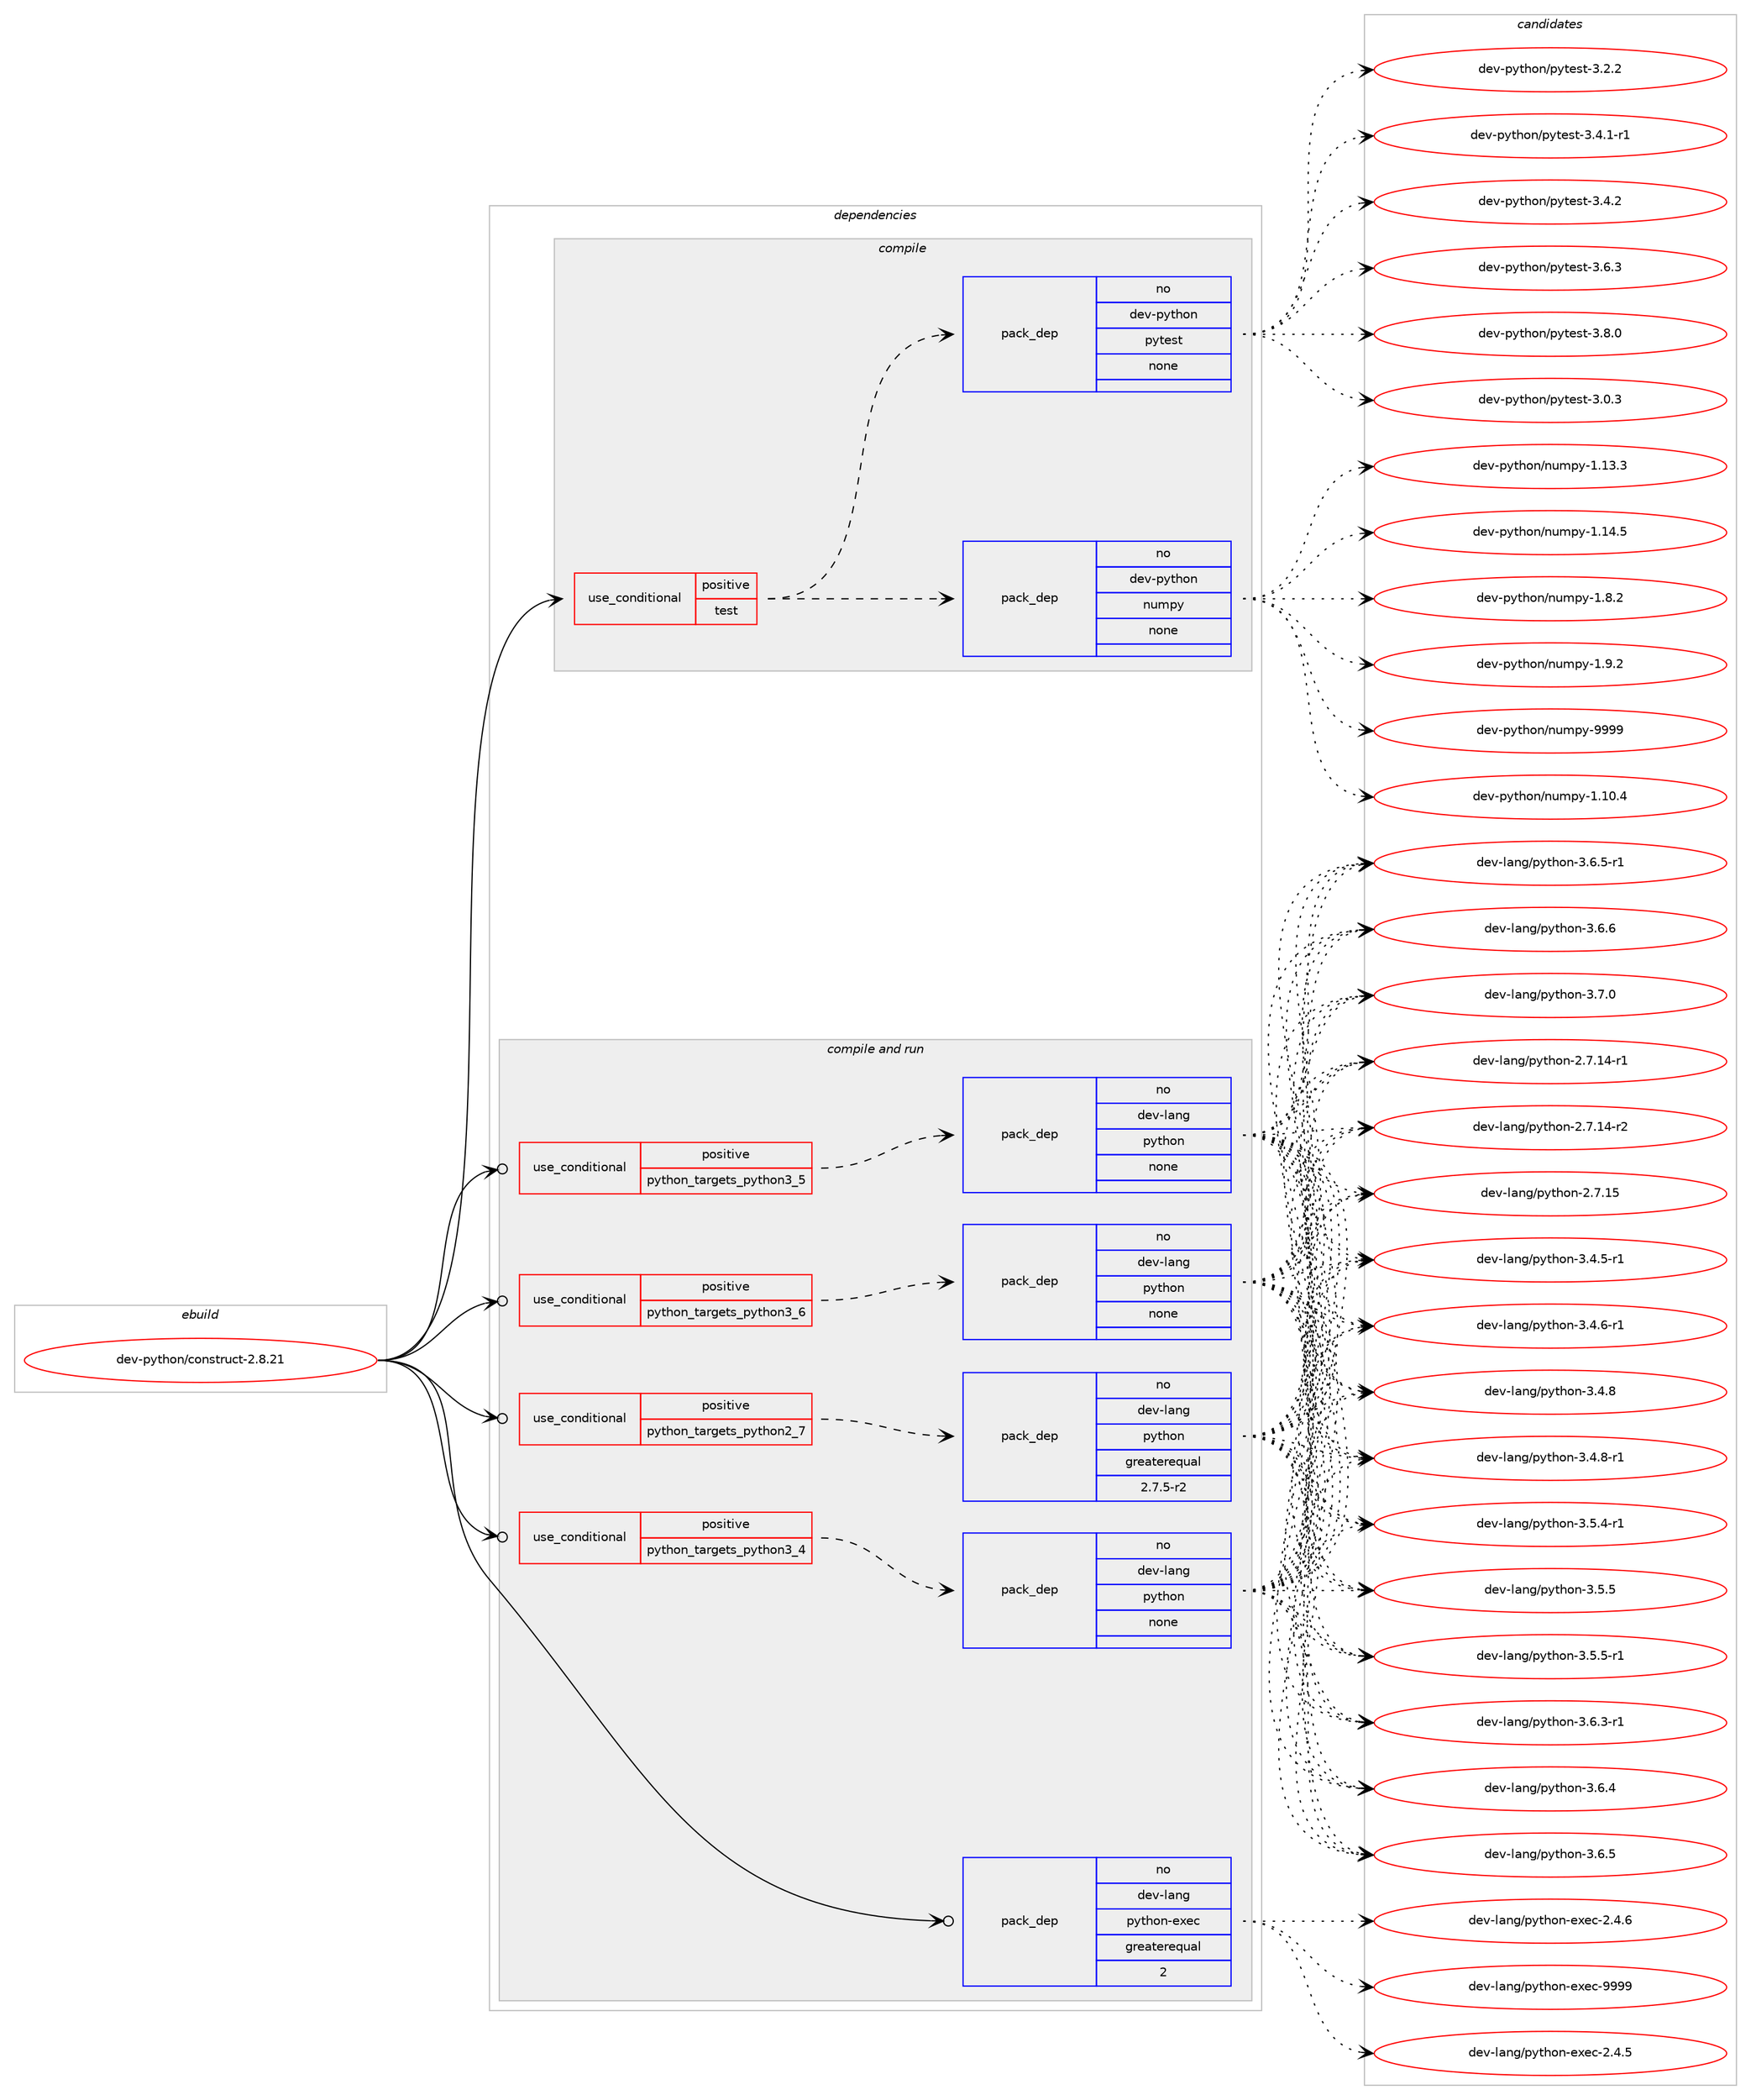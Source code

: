 digraph prolog {

# *************
# Graph options
# *************

newrank=true;
concentrate=true;
compound=true;
graph [rankdir=LR,fontname=Helvetica,fontsize=10,ranksep=1.5];#, ranksep=2.5, nodesep=0.2];
edge  [arrowhead=vee];
node  [fontname=Helvetica,fontsize=10];

# **********
# The ebuild
# **********

subgraph cluster_leftcol {
color=gray;
rank=same;
label=<<i>ebuild</i>>;
id [label="dev-python/construct-2.8.21", color=red, width=4, href="../dev-python/construct-2.8.21.svg"];
}

# ****************
# The dependencies
# ****************

subgraph cluster_midcol {
color=gray;
label=<<i>dependencies</i>>;
subgraph cluster_compile {
fillcolor="#eeeeee";
style=filled;
label=<<i>compile</i>>;
subgraph cond1608 {
dependency5607 [label=<<TABLE BORDER="0" CELLBORDER="1" CELLSPACING="0" CELLPADDING="4"><TR><TD ROWSPAN="3" CELLPADDING="10">use_conditional</TD></TR><TR><TD>positive</TD></TR><TR><TD>test</TD></TR></TABLE>>, shape=none, color=red];
subgraph pack3869 {
dependency5608 [label=<<TABLE BORDER="0" CELLBORDER="1" CELLSPACING="0" CELLPADDING="4" WIDTH="220"><TR><TD ROWSPAN="6" CELLPADDING="30">pack_dep</TD></TR><TR><TD WIDTH="110">no</TD></TR><TR><TD>dev-python</TD></TR><TR><TD>numpy</TD></TR><TR><TD>none</TD></TR><TR><TD></TD></TR></TABLE>>, shape=none, color=blue];
}
dependency5607:e -> dependency5608:w [weight=20,style="dashed",arrowhead="vee"];
subgraph pack3870 {
dependency5609 [label=<<TABLE BORDER="0" CELLBORDER="1" CELLSPACING="0" CELLPADDING="4" WIDTH="220"><TR><TD ROWSPAN="6" CELLPADDING="30">pack_dep</TD></TR><TR><TD WIDTH="110">no</TD></TR><TR><TD>dev-python</TD></TR><TR><TD>pytest</TD></TR><TR><TD>none</TD></TR><TR><TD></TD></TR></TABLE>>, shape=none, color=blue];
}
dependency5607:e -> dependency5609:w [weight=20,style="dashed",arrowhead="vee"];
}
id:e -> dependency5607:w [weight=20,style="solid",arrowhead="vee"];
}
subgraph cluster_compileandrun {
fillcolor="#eeeeee";
style=filled;
label=<<i>compile and run</i>>;
subgraph cond1609 {
dependency5610 [label=<<TABLE BORDER="0" CELLBORDER="1" CELLSPACING="0" CELLPADDING="4"><TR><TD ROWSPAN="3" CELLPADDING="10">use_conditional</TD></TR><TR><TD>positive</TD></TR><TR><TD>python_targets_python2_7</TD></TR></TABLE>>, shape=none, color=red];
subgraph pack3871 {
dependency5611 [label=<<TABLE BORDER="0" CELLBORDER="1" CELLSPACING="0" CELLPADDING="4" WIDTH="220"><TR><TD ROWSPAN="6" CELLPADDING="30">pack_dep</TD></TR><TR><TD WIDTH="110">no</TD></TR><TR><TD>dev-lang</TD></TR><TR><TD>python</TD></TR><TR><TD>greaterequal</TD></TR><TR><TD>2.7.5-r2</TD></TR></TABLE>>, shape=none, color=blue];
}
dependency5610:e -> dependency5611:w [weight=20,style="dashed",arrowhead="vee"];
}
id:e -> dependency5610:w [weight=20,style="solid",arrowhead="odotvee"];
subgraph cond1610 {
dependency5612 [label=<<TABLE BORDER="0" CELLBORDER="1" CELLSPACING="0" CELLPADDING="4"><TR><TD ROWSPAN="3" CELLPADDING="10">use_conditional</TD></TR><TR><TD>positive</TD></TR><TR><TD>python_targets_python3_4</TD></TR></TABLE>>, shape=none, color=red];
subgraph pack3872 {
dependency5613 [label=<<TABLE BORDER="0" CELLBORDER="1" CELLSPACING="0" CELLPADDING="4" WIDTH="220"><TR><TD ROWSPAN="6" CELLPADDING="30">pack_dep</TD></TR><TR><TD WIDTH="110">no</TD></TR><TR><TD>dev-lang</TD></TR><TR><TD>python</TD></TR><TR><TD>none</TD></TR><TR><TD></TD></TR></TABLE>>, shape=none, color=blue];
}
dependency5612:e -> dependency5613:w [weight=20,style="dashed",arrowhead="vee"];
}
id:e -> dependency5612:w [weight=20,style="solid",arrowhead="odotvee"];
subgraph cond1611 {
dependency5614 [label=<<TABLE BORDER="0" CELLBORDER="1" CELLSPACING="0" CELLPADDING="4"><TR><TD ROWSPAN="3" CELLPADDING="10">use_conditional</TD></TR><TR><TD>positive</TD></TR><TR><TD>python_targets_python3_5</TD></TR></TABLE>>, shape=none, color=red];
subgraph pack3873 {
dependency5615 [label=<<TABLE BORDER="0" CELLBORDER="1" CELLSPACING="0" CELLPADDING="4" WIDTH="220"><TR><TD ROWSPAN="6" CELLPADDING="30">pack_dep</TD></TR><TR><TD WIDTH="110">no</TD></TR><TR><TD>dev-lang</TD></TR><TR><TD>python</TD></TR><TR><TD>none</TD></TR><TR><TD></TD></TR></TABLE>>, shape=none, color=blue];
}
dependency5614:e -> dependency5615:w [weight=20,style="dashed",arrowhead="vee"];
}
id:e -> dependency5614:w [weight=20,style="solid",arrowhead="odotvee"];
subgraph cond1612 {
dependency5616 [label=<<TABLE BORDER="0" CELLBORDER="1" CELLSPACING="0" CELLPADDING="4"><TR><TD ROWSPAN="3" CELLPADDING="10">use_conditional</TD></TR><TR><TD>positive</TD></TR><TR><TD>python_targets_python3_6</TD></TR></TABLE>>, shape=none, color=red];
subgraph pack3874 {
dependency5617 [label=<<TABLE BORDER="0" CELLBORDER="1" CELLSPACING="0" CELLPADDING="4" WIDTH="220"><TR><TD ROWSPAN="6" CELLPADDING="30">pack_dep</TD></TR><TR><TD WIDTH="110">no</TD></TR><TR><TD>dev-lang</TD></TR><TR><TD>python</TD></TR><TR><TD>none</TD></TR><TR><TD></TD></TR></TABLE>>, shape=none, color=blue];
}
dependency5616:e -> dependency5617:w [weight=20,style="dashed",arrowhead="vee"];
}
id:e -> dependency5616:w [weight=20,style="solid",arrowhead="odotvee"];
subgraph pack3875 {
dependency5618 [label=<<TABLE BORDER="0" CELLBORDER="1" CELLSPACING="0" CELLPADDING="4" WIDTH="220"><TR><TD ROWSPAN="6" CELLPADDING="30">pack_dep</TD></TR><TR><TD WIDTH="110">no</TD></TR><TR><TD>dev-lang</TD></TR><TR><TD>python-exec</TD></TR><TR><TD>greaterequal</TD></TR><TR><TD>2</TD></TR></TABLE>>, shape=none, color=blue];
}
id:e -> dependency5618:w [weight=20,style="solid",arrowhead="odotvee"];
}
subgraph cluster_run {
fillcolor="#eeeeee";
style=filled;
label=<<i>run</i>>;
}
}

# **************
# The candidates
# **************

subgraph cluster_choices {
rank=same;
color=gray;
label=<<i>candidates</i>>;

subgraph choice3869 {
color=black;
nodesep=1;
choice100101118451121211161041111104711011710911212145494649484652 [label="dev-python/numpy-1.10.4", color=red, width=4,href="../dev-python/numpy-1.10.4.svg"];
choice100101118451121211161041111104711011710911212145494649514651 [label="dev-python/numpy-1.13.3", color=red, width=4,href="../dev-python/numpy-1.13.3.svg"];
choice100101118451121211161041111104711011710911212145494649524653 [label="dev-python/numpy-1.14.5", color=red, width=4,href="../dev-python/numpy-1.14.5.svg"];
choice1001011184511212111610411111047110117109112121454946564650 [label="dev-python/numpy-1.8.2", color=red, width=4,href="../dev-python/numpy-1.8.2.svg"];
choice1001011184511212111610411111047110117109112121454946574650 [label="dev-python/numpy-1.9.2", color=red, width=4,href="../dev-python/numpy-1.9.2.svg"];
choice10010111845112121116104111110471101171091121214557575757 [label="dev-python/numpy-9999", color=red, width=4,href="../dev-python/numpy-9999.svg"];
dependency5608:e -> choice100101118451121211161041111104711011710911212145494649484652:w [style=dotted,weight="100"];
dependency5608:e -> choice100101118451121211161041111104711011710911212145494649514651:w [style=dotted,weight="100"];
dependency5608:e -> choice100101118451121211161041111104711011710911212145494649524653:w [style=dotted,weight="100"];
dependency5608:e -> choice1001011184511212111610411111047110117109112121454946564650:w [style=dotted,weight="100"];
dependency5608:e -> choice1001011184511212111610411111047110117109112121454946574650:w [style=dotted,weight="100"];
dependency5608:e -> choice10010111845112121116104111110471101171091121214557575757:w [style=dotted,weight="100"];
}
subgraph choice3870 {
color=black;
nodesep=1;
choice1001011184511212111610411111047112121116101115116455146484651 [label="dev-python/pytest-3.0.3", color=red, width=4,href="../dev-python/pytest-3.0.3.svg"];
choice1001011184511212111610411111047112121116101115116455146504650 [label="dev-python/pytest-3.2.2", color=red, width=4,href="../dev-python/pytest-3.2.2.svg"];
choice10010111845112121116104111110471121211161011151164551465246494511449 [label="dev-python/pytest-3.4.1-r1", color=red, width=4,href="../dev-python/pytest-3.4.1-r1.svg"];
choice1001011184511212111610411111047112121116101115116455146524650 [label="dev-python/pytest-3.4.2", color=red, width=4,href="../dev-python/pytest-3.4.2.svg"];
choice1001011184511212111610411111047112121116101115116455146544651 [label="dev-python/pytest-3.6.3", color=red, width=4,href="../dev-python/pytest-3.6.3.svg"];
choice1001011184511212111610411111047112121116101115116455146564648 [label="dev-python/pytest-3.8.0", color=red, width=4,href="../dev-python/pytest-3.8.0.svg"];
dependency5609:e -> choice1001011184511212111610411111047112121116101115116455146484651:w [style=dotted,weight="100"];
dependency5609:e -> choice1001011184511212111610411111047112121116101115116455146504650:w [style=dotted,weight="100"];
dependency5609:e -> choice10010111845112121116104111110471121211161011151164551465246494511449:w [style=dotted,weight="100"];
dependency5609:e -> choice1001011184511212111610411111047112121116101115116455146524650:w [style=dotted,weight="100"];
dependency5609:e -> choice1001011184511212111610411111047112121116101115116455146544651:w [style=dotted,weight="100"];
dependency5609:e -> choice1001011184511212111610411111047112121116101115116455146564648:w [style=dotted,weight="100"];
}
subgraph choice3871 {
color=black;
nodesep=1;
choice100101118451089711010347112121116104111110455046554649524511449 [label="dev-lang/python-2.7.14-r1", color=red, width=4,href="../dev-lang/python-2.7.14-r1.svg"];
choice100101118451089711010347112121116104111110455046554649524511450 [label="dev-lang/python-2.7.14-r2", color=red, width=4,href="../dev-lang/python-2.7.14-r2.svg"];
choice10010111845108971101034711212111610411111045504655464953 [label="dev-lang/python-2.7.15", color=red, width=4,href="../dev-lang/python-2.7.15.svg"];
choice1001011184510897110103471121211161041111104551465246534511449 [label="dev-lang/python-3.4.5-r1", color=red, width=4,href="../dev-lang/python-3.4.5-r1.svg"];
choice1001011184510897110103471121211161041111104551465246544511449 [label="dev-lang/python-3.4.6-r1", color=red, width=4,href="../dev-lang/python-3.4.6-r1.svg"];
choice100101118451089711010347112121116104111110455146524656 [label="dev-lang/python-3.4.8", color=red, width=4,href="../dev-lang/python-3.4.8.svg"];
choice1001011184510897110103471121211161041111104551465246564511449 [label="dev-lang/python-3.4.8-r1", color=red, width=4,href="../dev-lang/python-3.4.8-r1.svg"];
choice1001011184510897110103471121211161041111104551465346524511449 [label="dev-lang/python-3.5.4-r1", color=red, width=4,href="../dev-lang/python-3.5.4-r1.svg"];
choice100101118451089711010347112121116104111110455146534653 [label="dev-lang/python-3.5.5", color=red, width=4,href="../dev-lang/python-3.5.5.svg"];
choice1001011184510897110103471121211161041111104551465346534511449 [label="dev-lang/python-3.5.5-r1", color=red, width=4,href="../dev-lang/python-3.5.5-r1.svg"];
choice1001011184510897110103471121211161041111104551465446514511449 [label="dev-lang/python-3.6.3-r1", color=red, width=4,href="../dev-lang/python-3.6.3-r1.svg"];
choice100101118451089711010347112121116104111110455146544652 [label="dev-lang/python-3.6.4", color=red, width=4,href="../dev-lang/python-3.6.4.svg"];
choice100101118451089711010347112121116104111110455146544653 [label="dev-lang/python-3.6.5", color=red, width=4,href="../dev-lang/python-3.6.5.svg"];
choice1001011184510897110103471121211161041111104551465446534511449 [label="dev-lang/python-3.6.5-r1", color=red, width=4,href="../dev-lang/python-3.6.5-r1.svg"];
choice100101118451089711010347112121116104111110455146544654 [label="dev-lang/python-3.6.6", color=red, width=4,href="../dev-lang/python-3.6.6.svg"];
choice100101118451089711010347112121116104111110455146554648 [label="dev-lang/python-3.7.0", color=red, width=4,href="../dev-lang/python-3.7.0.svg"];
dependency5611:e -> choice100101118451089711010347112121116104111110455046554649524511449:w [style=dotted,weight="100"];
dependency5611:e -> choice100101118451089711010347112121116104111110455046554649524511450:w [style=dotted,weight="100"];
dependency5611:e -> choice10010111845108971101034711212111610411111045504655464953:w [style=dotted,weight="100"];
dependency5611:e -> choice1001011184510897110103471121211161041111104551465246534511449:w [style=dotted,weight="100"];
dependency5611:e -> choice1001011184510897110103471121211161041111104551465246544511449:w [style=dotted,weight="100"];
dependency5611:e -> choice100101118451089711010347112121116104111110455146524656:w [style=dotted,weight="100"];
dependency5611:e -> choice1001011184510897110103471121211161041111104551465246564511449:w [style=dotted,weight="100"];
dependency5611:e -> choice1001011184510897110103471121211161041111104551465346524511449:w [style=dotted,weight="100"];
dependency5611:e -> choice100101118451089711010347112121116104111110455146534653:w [style=dotted,weight="100"];
dependency5611:e -> choice1001011184510897110103471121211161041111104551465346534511449:w [style=dotted,weight="100"];
dependency5611:e -> choice1001011184510897110103471121211161041111104551465446514511449:w [style=dotted,weight="100"];
dependency5611:e -> choice100101118451089711010347112121116104111110455146544652:w [style=dotted,weight="100"];
dependency5611:e -> choice100101118451089711010347112121116104111110455146544653:w [style=dotted,weight="100"];
dependency5611:e -> choice1001011184510897110103471121211161041111104551465446534511449:w [style=dotted,weight="100"];
dependency5611:e -> choice100101118451089711010347112121116104111110455146544654:w [style=dotted,weight="100"];
dependency5611:e -> choice100101118451089711010347112121116104111110455146554648:w [style=dotted,weight="100"];
}
subgraph choice3872 {
color=black;
nodesep=1;
choice100101118451089711010347112121116104111110455046554649524511449 [label="dev-lang/python-2.7.14-r1", color=red, width=4,href="../dev-lang/python-2.7.14-r1.svg"];
choice100101118451089711010347112121116104111110455046554649524511450 [label="dev-lang/python-2.7.14-r2", color=red, width=4,href="../dev-lang/python-2.7.14-r2.svg"];
choice10010111845108971101034711212111610411111045504655464953 [label="dev-lang/python-2.7.15", color=red, width=4,href="../dev-lang/python-2.7.15.svg"];
choice1001011184510897110103471121211161041111104551465246534511449 [label="dev-lang/python-3.4.5-r1", color=red, width=4,href="../dev-lang/python-3.4.5-r1.svg"];
choice1001011184510897110103471121211161041111104551465246544511449 [label="dev-lang/python-3.4.6-r1", color=red, width=4,href="../dev-lang/python-3.4.6-r1.svg"];
choice100101118451089711010347112121116104111110455146524656 [label="dev-lang/python-3.4.8", color=red, width=4,href="../dev-lang/python-3.4.8.svg"];
choice1001011184510897110103471121211161041111104551465246564511449 [label="dev-lang/python-3.4.8-r1", color=red, width=4,href="../dev-lang/python-3.4.8-r1.svg"];
choice1001011184510897110103471121211161041111104551465346524511449 [label="dev-lang/python-3.5.4-r1", color=red, width=4,href="../dev-lang/python-3.5.4-r1.svg"];
choice100101118451089711010347112121116104111110455146534653 [label="dev-lang/python-3.5.5", color=red, width=4,href="../dev-lang/python-3.5.5.svg"];
choice1001011184510897110103471121211161041111104551465346534511449 [label="dev-lang/python-3.5.5-r1", color=red, width=4,href="../dev-lang/python-3.5.5-r1.svg"];
choice1001011184510897110103471121211161041111104551465446514511449 [label="dev-lang/python-3.6.3-r1", color=red, width=4,href="../dev-lang/python-3.6.3-r1.svg"];
choice100101118451089711010347112121116104111110455146544652 [label="dev-lang/python-3.6.4", color=red, width=4,href="../dev-lang/python-3.6.4.svg"];
choice100101118451089711010347112121116104111110455146544653 [label="dev-lang/python-3.6.5", color=red, width=4,href="../dev-lang/python-3.6.5.svg"];
choice1001011184510897110103471121211161041111104551465446534511449 [label="dev-lang/python-3.6.5-r1", color=red, width=4,href="../dev-lang/python-3.6.5-r1.svg"];
choice100101118451089711010347112121116104111110455146544654 [label="dev-lang/python-3.6.6", color=red, width=4,href="../dev-lang/python-3.6.6.svg"];
choice100101118451089711010347112121116104111110455146554648 [label="dev-lang/python-3.7.0", color=red, width=4,href="../dev-lang/python-3.7.0.svg"];
dependency5613:e -> choice100101118451089711010347112121116104111110455046554649524511449:w [style=dotted,weight="100"];
dependency5613:e -> choice100101118451089711010347112121116104111110455046554649524511450:w [style=dotted,weight="100"];
dependency5613:e -> choice10010111845108971101034711212111610411111045504655464953:w [style=dotted,weight="100"];
dependency5613:e -> choice1001011184510897110103471121211161041111104551465246534511449:w [style=dotted,weight="100"];
dependency5613:e -> choice1001011184510897110103471121211161041111104551465246544511449:w [style=dotted,weight="100"];
dependency5613:e -> choice100101118451089711010347112121116104111110455146524656:w [style=dotted,weight="100"];
dependency5613:e -> choice1001011184510897110103471121211161041111104551465246564511449:w [style=dotted,weight="100"];
dependency5613:e -> choice1001011184510897110103471121211161041111104551465346524511449:w [style=dotted,weight="100"];
dependency5613:e -> choice100101118451089711010347112121116104111110455146534653:w [style=dotted,weight="100"];
dependency5613:e -> choice1001011184510897110103471121211161041111104551465346534511449:w [style=dotted,weight="100"];
dependency5613:e -> choice1001011184510897110103471121211161041111104551465446514511449:w [style=dotted,weight="100"];
dependency5613:e -> choice100101118451089711010347112121116104111110455146544652:w [style=dotted,weight="100"];
dependency5613:e -> choice100101118451089711010347112121116104111110455146544653:w [style=dotted,weight="100"];
dependency5613:e -> choice1001011184510897110103471121211161041111104551465446534511449:w [style=dotted,weight="100"];
dependency5613:e -> choice100101118451089711010347112121116104111110455146544654:w [style=dotted,weight="100"];
dependency5613:e -> choice100101118451089711010347112121116104111110455146554648:w [style=dotted,weight="100"];
}
subgraph choice3873 {
color=black;
nodesep=1;
choice100101118451089711010347112121116104111110455046554649524511449 [label="dev-lang/python-2.7.14-r1", color=red, width=4,href="../dev-lang/python-2.7.14-r1.svg"];
choice100101118451089711010347112121116104111110455046554649524511450 [label="dev-lang/python-2.7.14-r2", color=red, width=4,href="../dev-lang/python-2.7.14-r2.svg"];
choice10010111845108971101034711212111610411111045504655464953 [label="dev-lang/python-2.7.15", color=red, width=4,href="../dev-lang/python-2.7.15.svg"];
choice1001011184510897110103471121211161041111104551465246534511449 [label="dev-lang/python-3.4.5-r1", color=red, width=4,href="../dev-lang/python-3.4.5-r1.svg"];
choice1001011184510897110103471121211161041111104551465246544511449 [label="dev-lang/python-3.4.6-r1", color=red, width=4,href="../dev-lang/python-3.4.6-r1.svg"];
choice100101118451089711010347112121116104111110455146524656 [label="dev-lang/python-3.4.8", color=red, width=4,href="../dev-lang/python-3.4.8.svg"];
choice1001011184510897110103471121211161041111104551465246564511449 [label="dev-lang/python-3.4.8-r1", color=red, width=4,href="../dev-lang/python-3.4.8-r1.svg"];
choice1001011184510897110103471121211161041111104551465346524511449 [label="dev-lang/python-3.5.4-r1", color=red, width=4,href="../dev-lang/python-3.5.4-r1.svg"];
choice100101118451089711010347112121116104111110455146534653 [label="dev-lang/python-3.5.5", color=red, width=4,href="../dev-lang/python-3.5.5.svg"];
choice1001011184510897110103471121211161041111104551465346534511449 [label="dev-lang/python-3.5.5-r1", color=red, width=4,href="../dev-lang/python-3.5.5-r1.svg"];
choice1001011184510897110103471121211161041111104551465446514511449 [label="dev-lang/python-3.6.3-r1", color=red, width=4,href="../dev-lang/python-3.6.3-r1.svg"];
choice100101118451089711010347112121116104111110455146544652 [label="dev-lang/python-3.6.4", color=red, width=4,href="../dev-lang/python-3.6.4.svg"];
choice100101118451089711010347112121116104111110455146544653 [label="dev-lang/python-3.6.5", color=red, width=4,href="../dev-lang/python-3.6.5.svg"];
choice1001011184510897110103471121211161041111104551465446534511449 [label="dev-lang/python-3.6.5-r1", color=red, width=4,href="../dev-lang/python-3.6.5-r1.svg"];
choice100101118451089711010347112121116104111110455146544654 [label="dev-lang/python-3.6.6", color=red, width=4,href="../dev-lang/python-3.6.6.svg"];
choice100101118451089711010347112121116104111110455146554648 [label="dev-lang/python-3.7.0", color=red, width=4,href="../dev-lang/python-3.7.0.svg"];
dependency5615:e -> choice100101118451089711010347112121116104111110455046554649524511449:w [style=dotted,weight="100"];
dependency5615:e -> choice100101118451089711010347112121116104111110455046554649524511450:w [style=dotted,weight="100"];
dependency5615:e -> choice10010111845108971101034711212111610411111045504655464953:w [style=dotted,weight="100"];
dependency5615:e -> choice1001011184510897110103471121211161041111104551465246534511449:w [style=dotted,weight="100"];
dependency5615:e -> choice1001011184510897110103471121211161041111104551465246544511449:w [style=dotted,weight="100"];
dependency5615:e -> choice100101118451089711010347112121116104111110455146524656:w [style=dotted,weight="100"];
dependency5615:e -> choice1001011184510897110103471121211161041111104551465246564511449:w [style=dotted,weight="100"];
dependency5615:e -> choice1001011184510897110103471121211161041111104551465346524511449:w [style=dotted,weight="100"];
dependency5615:e -> choice100101118451089711010347112121116104111110455146534653:w [style=dotted,weight="100"];
dependency5615:e -> choice1001011184510897110103471121211161041111104551465346534511449:w [style=dotted,weight="100"];
dependency5615:e -> choice1001011184510897110103471121211161041111104551465446514511449:w [style=dotted,weight="100"];
dependency5615:e -> choice100101118451089711010347112121116104111110455146544652:w [style=dotted,weight="100"];
dependency5615:e -> choice100101118451089711010347112121116104111110455146544653:w [style=dotted,weight="100"];
dependency5615:e -> choice1001011184510897110103471121211161041111104551465446534511449:w [style=dotted,weight="100"];
dependency5615:e -> choice100101118451089711010347112121116104111110455146544654:w [style=dotted,weight="100"];
dependency5615:e -> choice100101118451089711010347112121116104111110455146554648:w [style=dotted,weight="100"];
}
subgraph choice3874 {
color=black;
nodesep=1;
choice100101118451089711010347112121116104111110455046554649524511449 [label="dev-lang/python-2.7.14-r1", color=red, width=4,href="../dev-lang/python-2.7.14-r1.svg"];
choice100101118451089711010347112121116104111110455046554649524511450 [label="dev-lang/python-2.7.14-r2", color=red, width=4,href="../dev-lang/python-2.7.14-r2.svg"];
choice10010111845108971101034711212111610411111045504655464953 [label="dev-lang/python-2.7.15", color=red, width=4,href="../dev-lang/python-2.7.15.svg"];
choice1001011184510897110103471121211161041111104551465246534511449 [label="dev-lang/python-3.4.5-r1", color=red, width=4,href="../dev-lang/python-3.4.5-r1.svg"];
choice1001011184510897110103471121211161041111104551465246544511449 [label="dev-lang/python-3.4.6-r1", color=red, width=4,href="../dev-lang/python-3.4.6-r1.svg"];
choice100101118451089711010347112121116104111110455146524656 [label="dev-lang/python-3.4.8", color=red, width=4,href="../dev-lang/python-3.4.8.svg"];
choice1001011184510897110103471121211161041111104551465246564511449 [label="dev-lang/python-3.4.8-r1", color=red, width=4,href="../dev-lang/python-3.4.8-r1.svg"];
choice1001011184510897110103471121211161041111104551465346524511449 [label="dev-lang/python-3.5.4-r1", color=red, width=4,href="../dev-lang/python-3.5.4-r1.svg"];
choice100101118451089711010347112121116104111110455146534653 [label="dev-lang/python-3.5.5", color=red, width=4,href="../dev-lang/python-3.5.5.svg"];
choice1001011184510897110103471121211161041111104551465346534511449 [label="dev-lang/python-3.5.5-r1", color=red, width=4,href="../dev-lang/python-3.5.5-r1.svg"];
choice1001011184510897110103471121211161041111104551465446514511449 [label="dev-lang/python-3.6.3-r1", color=red, width=4,href="../dev-lang/python-3.6.3-r1.svg"];
choice100101118451089711010347112121116104111110455146544652 [label="dev-lang/python-3.6.4", color=red, width=4,href="../dev-lang/python-3.6.4.svg"];
choice100101118451089711010347112121116104111110455146544653 [label="dev-lang/python-3.6.5", color=red, width=4,href="../dev-lang/python-3.6.5.svg"];
choice1001011184510897110103471121211161041111104551465446534511449 [label="dev-lang/python-3.6.5-r1", color=red, width=4,href="../dev-lang/python-3.6.5-r1.svg"];
choice100101118451089711010347112121116104111110455146544654 [label="dev-lang/python-3.6.6", color=red, width=4,href="../dev-lang/python-3.6.6.svg"];
choice100101118451089711010347112121116104111110455146554648 [label="dev-lang/python-3.7.0", color=red, width=4,href="../dev-lang/python-3.7.0.svg"];
dependency5617:e -> choice100101118451089711010347112121116104111110455046554649524511449:w [style=dotted,weight="100"];
dependency5617:e -> choice100101118451089711010347112121116104111110455046554649524511450:w [style=dotted,weight="100"];
dependency5617:e -> choice10010111845108971101034711212111610411111045504655464953:w [style=dotted,weight="100"];
dependency5617:e -> choice1001011184510897110103471121211161041111104551465246534511449:w [style=dotted,weight="100"];
dependency5617:e -> choice1001011184510897110103471121211161041111104551465246544511449:w [style=dotted,weight="100"];
dependency5617:e -> choice100101118451089711010347112121116104111110455146524656:w [style=dotted,weight="100"];
dependency5617:e -> choice1001011184510897110103471121211161041111104551465246564511449:w [style=dotted,weight="100"];
dependency5617:e -> choice1001011184510897110103471121211161041111104551465346524511449:w [style=dotted,weight="100"];
dependency5617:e -> choice100101118451089711010347112121116104111110455146534653:w [style=dotted,weight="100"];
dependency5617:e -> choice1001011184510897110103471121211161041111104551465346534511449:w [style=dotted,weight="100"];
dependency5617:e -> choice1001011184510897110103471121211161041111104551465446514511449:w [style=dotted,weight="100"];
dependency5617:e -> choice100101118451089711010347112121116104111110455146544652:w [style=dotted,weight="100"];
dependency5617:e -> choice100101118451089711010347112121116104111110455146544653:w [style=dotted,weight="100"];
dependency5617:e -> choice1001011184510897110103471121211161041111104551465446534511449:w [style=dotted,weight="100"];
dependency5617:e -> choice100101118451089711010347112121116104111110455146544654:w [style=dotted,weight="100"];
dependency5617:e -> choice100101118451089711010347112121116104111110455146554648:w [style=dotted,weight="100"];
}
subgraph choice3875 {
color=black;
nodesep=1;
choice1001011184510897110103471121211161041111104510112010199455046524653 [label="dev-lang/python-exec-2.4.5", color=red, width=4,href="../dev-lang/python-exec-2.4.5.svg"];
choice1001011184510897110103471121211161041111104510112010199455046524654 [label="dev-lang/python-exec-2.4.6", color=red, width=4,href="../dev-lang/python-exec-2.4.6.svg"];
choice10010111845108971101034711212111610411111045101120101994557575757 [label="dev-lang/python-exec-9999", color=red, width=4,href="../dev-lang/python-exec-9999.svg"];
dependency5618:e -> choice1001011184510897110103471121211161041111104510112010199455046524653:w [style=dotted,weight="100"];
dependency5618:e -> choice1001011184510897110103471121211161041111104510112010199455046524654:w [style=dotted,weight="100"];
dependency5618:e -> choice10010111845108971101034711212111610411111045101120101994557575757:w [style=dotted,weight="100"];
}
}

}
